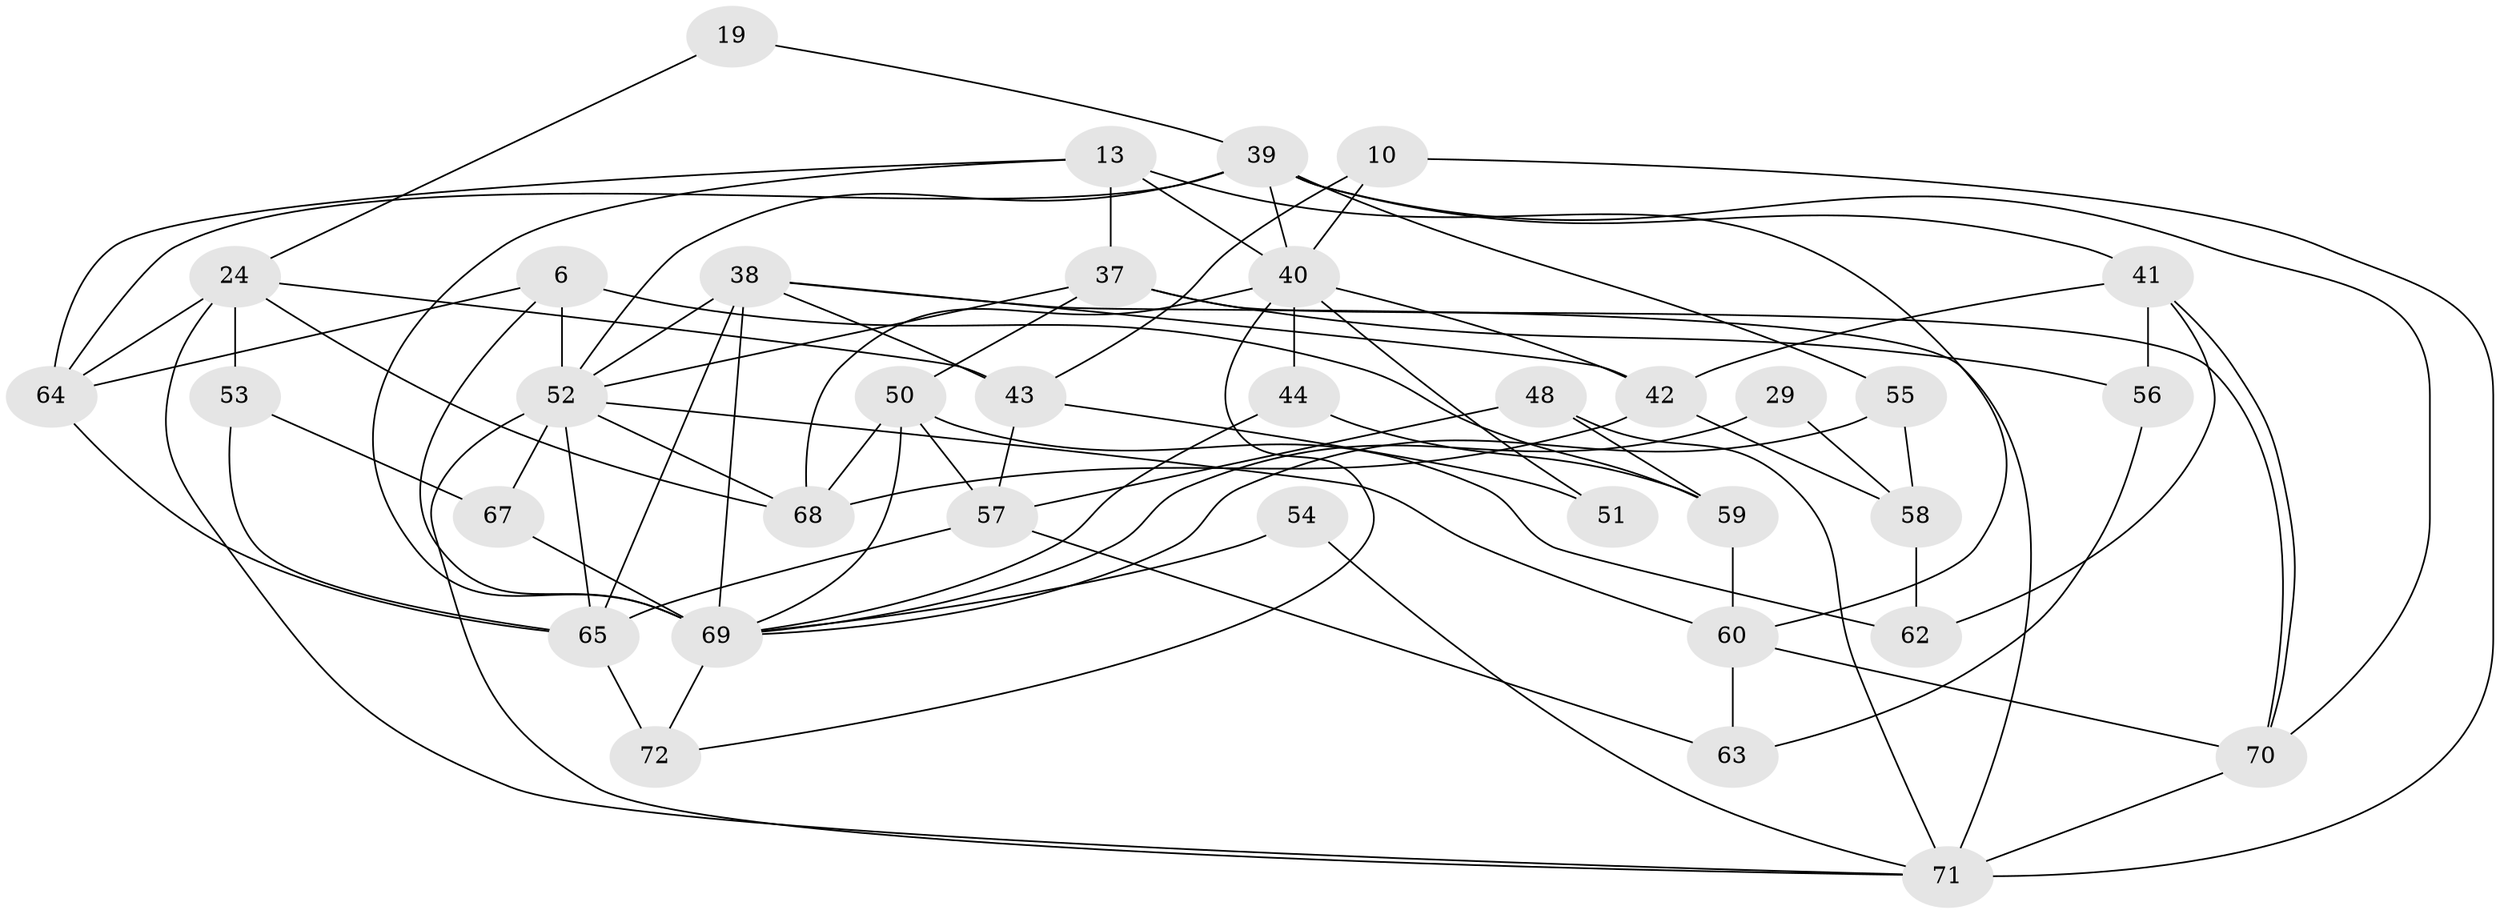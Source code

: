 // original degree distribution, {3: 0.375, 5: 0.1527777777777778, 4: 0.25, 7: 0.06944444444444445, 2: 0.08333333333333333, 6: 0.05555555555555555, 9: 0.013888888888888888}
// Generated by graph-tools (version 1.1) at 2025/49/03/09/25 04:49:31]
// undirected, 36 vertices, 82 edges
graph export_dot {
graph [start="1"]
  node [color=gray90,style=filled];
  6;
  10 [super="+4"];
  13;
  19;
  24;
  29;
  37;
  38 [super="+11+35"];
  39 [super="+21+18+5"];
  40 [super="+2+32"];
  41 [super="+25"];
  42 [super="+28"];
  43 [super="+20"];
  44;
  48;
  50;
  51;
  52 [super="+12+47"];
  53;
  54;
  55;
  56 [super="+8"];
  57;
  58 [super="+16"];
  59 [super="+1"];
  60 [super="+27"];
  62;
  63 [super="+14"];
  64 [super="+49"];
  65 [super="+31+46"];
  67 [super="+7+34"];
  68 [super="+66"];
  69 [super="+30+61"];
  70 [super="+45"];
  71 [super="+23"];
  72 [super="+17"];
  6 -- 64;
  6 -- 59 [weight=2];
  6 -- 52 [weight=3];
  6 -- 69;
  10 -- 71 [weight=2];
  10 -- 43;
  10 -- 40 [weight=2];
  13 -- 37;
  13 -- 60;
  13 -- 64;
  13 -- 40;
  13 -- 69;
  19 -- 24;
  19 -- 39;
  24 -- 43 [weight=2];
  24 -- 53;
  24 -- 71;
  24 -- 64;
  24 -- 68;
  29 -- 58;
  29 -- 69;
  37 -- 50;
  37 -- 56 [weight=2];
  37 -- 70 [weight=2];
  37 -- 52;
  38 -- 43;
  38 -- 71;
  38 -- 42;
  38 -- 69 [weight=2];
  38 -- 65;
  38 -- 52 [weight=2];
  39 -- 64 [weight=2];
  39 -- 55;
  39 -- 40 [weight=2];
  39 -- 70;
  39 -- 52;
  39 -- 41;
  40 -- 72;
  40 -- 42;
  40 -- 44;
  40 -- 51;
  40 -- 68 [weight=2];
  41 -- 62;
  41 -- 70;
  41 -- 42 [weight=2];
  41 -- 56;
  42 -- 58;
  42 -- 68;
  43 -- 51;
  43 -- 57;
  44 -- 59;
  44 -- 69;
  48 -- 57;
  48 -- 71;
  48 -- 59;
  50 -- 57;
  50 -- 62;
  50 -- 68;
  50 -- 69;
  52 -- 71;
  52 -- 60;
  52 -- 65 [weight=2];
  52 -- 67 [weight=2];
  52 -- 68 [weight=2];
  53 -- 67;
  53 -- 65;
  54 -- 71;
  54 -- 69;
  55 -- 58;
  55 -- 69;
  56 -- 63;
  57 -- 63;
  57 -- 65;
  58 -- 62;
  59 -- 60;
  60 -- 63;
  60 -- 70 [weight=2];
  64 -- 65 [weight=2];
  65 -- 72 [weight=3];
  67 -- 69 [weight=2];
  69 -- 72 [weight=2];
  70 -- 71;
}
